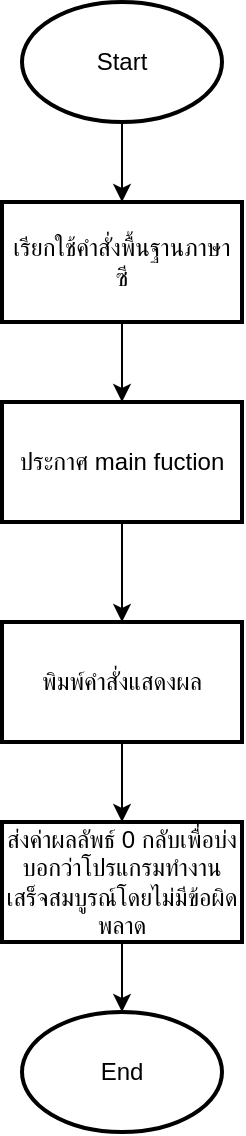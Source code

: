 <mxfile version="24.6.4" type="device">
  <diagram name="หน้า-1" id="43ClmZvgIuhErUQjQovx">
    <mxGraphModel dx="1050" dy="522" grid="1" gridSize="10" guides="1" tooltips="1" connect="1" arrows="1" fold="1" page="1" pageScale="1" pageWidth="827" pageHeight="1169" math="0" shadow="0">
      <root>
        <mxCell id="0" />
        <mxCell id="1" parent="0" />
        <mxCell id="pAvVOW_PQTt-eWisGmQ0-4" value="" style="edgeStyle=orthogonalEdgeStyle;rounded=0;orthogonalLoop=1;jettySize=auto;html=1;" edge="1" parent="1" source="pAvVOW_PQTt-eWisGmQ0-1" target="pAvVOW_PQTt-eWisGmQ0-3">
          <mxGeometry relative="1" as="geometry" />
        </mxCell>
        <mxCell id="pAvVOW_PQTt-eWisGmQ0-1" value="Start" style="strokeWidth=2;html=1;shape=mxgraph.flowchart.start_1;whiteSpace=wrap;" vertex="1" parent="1">
          <mxGeometry x="314" y="20" width="100" height="60" as="geometry" />
        </mxCell>
        <mxCell id="pAvVOW_PQTt-eWisGmQ0-6" value="" style="edgeStyle=orthogonalEdgeStyle;rounded=0;orthogonalLoop=1;jettySize=auto;html=1;" edge="1" parent="1" source="pAvVOW_PQTt-eWisGmQ0-3" target="pAvVOW_PQTt-eWisGmQ0-5">
          <mxGeometry relative="1" as="geometry" />
        </mxCell>
        <mxCell id="pAvVOW_PQTt-eWisGmQ0-3" value="เรียกใช้คำสั่งพื้นฐานภาษา ซี" style="whiteSpace=wrap;html=1;strokeWidth=2;" vertex="1" parent="1">
          <mxGeometry x="304" y="120" width="120" height="60" as="geometry" />
        </mxCell>
        <mxCell id="pAvVOW_PQTt-eWisGmQ0-8" value="" style="edgeStyle=orthogonalEdgeStyle;rounded=0;orthogonalLoop=1;jettySize=auto;html=1;" edge="1" parent="1" source="pAvVOW_PQTt-eWisGmQ0-5" target="pAvVOW_PQTt-eWisGmQ0-7">
          <mxGeometry relative="1" as="geometry" />
        </mxCell>
        <mxCell id="pAvVOW_PQTt-eWisGmQ0-5" value="ประกาศ main fuction" style="whiteSpace=wrap;html=1;strokeWidth=2;" vertex="1" parent="1">
          <mxGeometry x="304" y="220" width="120" height="60" as="geometry" />
        </mxCell>
        <mxCell id="pAvVOW_PQTt-eWisGmQ0-10" value="" style="edgeStyle=orthogonalEdgeStyle;rounded=0;orthogonalLoop=1;jettySize=auto;html=1;" edge="1" parent="1" source="pAvVOW_PQTt-eWisGmQ0-7" target="pAvVOW_PQTt-eWisGmQ0-9">
          <mxGeometry relative="1" as="geometry" />
        </mxCell>
        <mxCell id="pAvVOW_PQTt-eWisGmQ0-7" value="พิมพ์คำสั่งแสดงผล" style="whiteSpace=wrap;html=1;strokeWidth=2;" vertex="1" parent="1">
          <mxGeometry x="304" y="330" width="120" height="60" as="geometry" />
        </mxCell>
        <mxCell id="pAvVOW_PQTt-eWisGmQ0-12" value="" style="edgeStyle=orthogonalEdgeStyle;rounded=0;orthogonalLoop=1;jettySize=auto;html=1;" edge="1" parent="1" source="pAvVOW_PQTt-eWisGmQ0-9" target="pAvVOW_PQTt-eWisGmQ0-11">
          <mxGeometry relative="1" as="geometry" />
        </mxCell>
        <mxCell id="pAvVOW_PQTt-eWisGmQ0-9" value="ส่งค่าผลลัพธ์ 0 กลับเพื่อบ่งบอกว่าโปรแกรมทำงานเสร็จสมบูรณ์โดยไม่มีข้อผิดพลาด" style="whiteSpace=wrap;html=1;strokeWidth=2;" vertex="1" parent="1">
          <mxGeometry x="304" y="430" width="120" height="60" as="geometry" />
        </mxCell>
        <mxCell id="pAvVOW_PQTt-eWisGmQ0-11" value="End" style="strokeWidth=2;html=1;shape=mxgraph.flowchart.start_1;whiteSpace=wrap;" vertex="1" parent="1">
          <mxGeometry x="314" y="525" width="100" height="60" as="geometry" />
        </mxCell>
      </root>
    </mxGraphModel>
  </diagram>
</mxfile>
